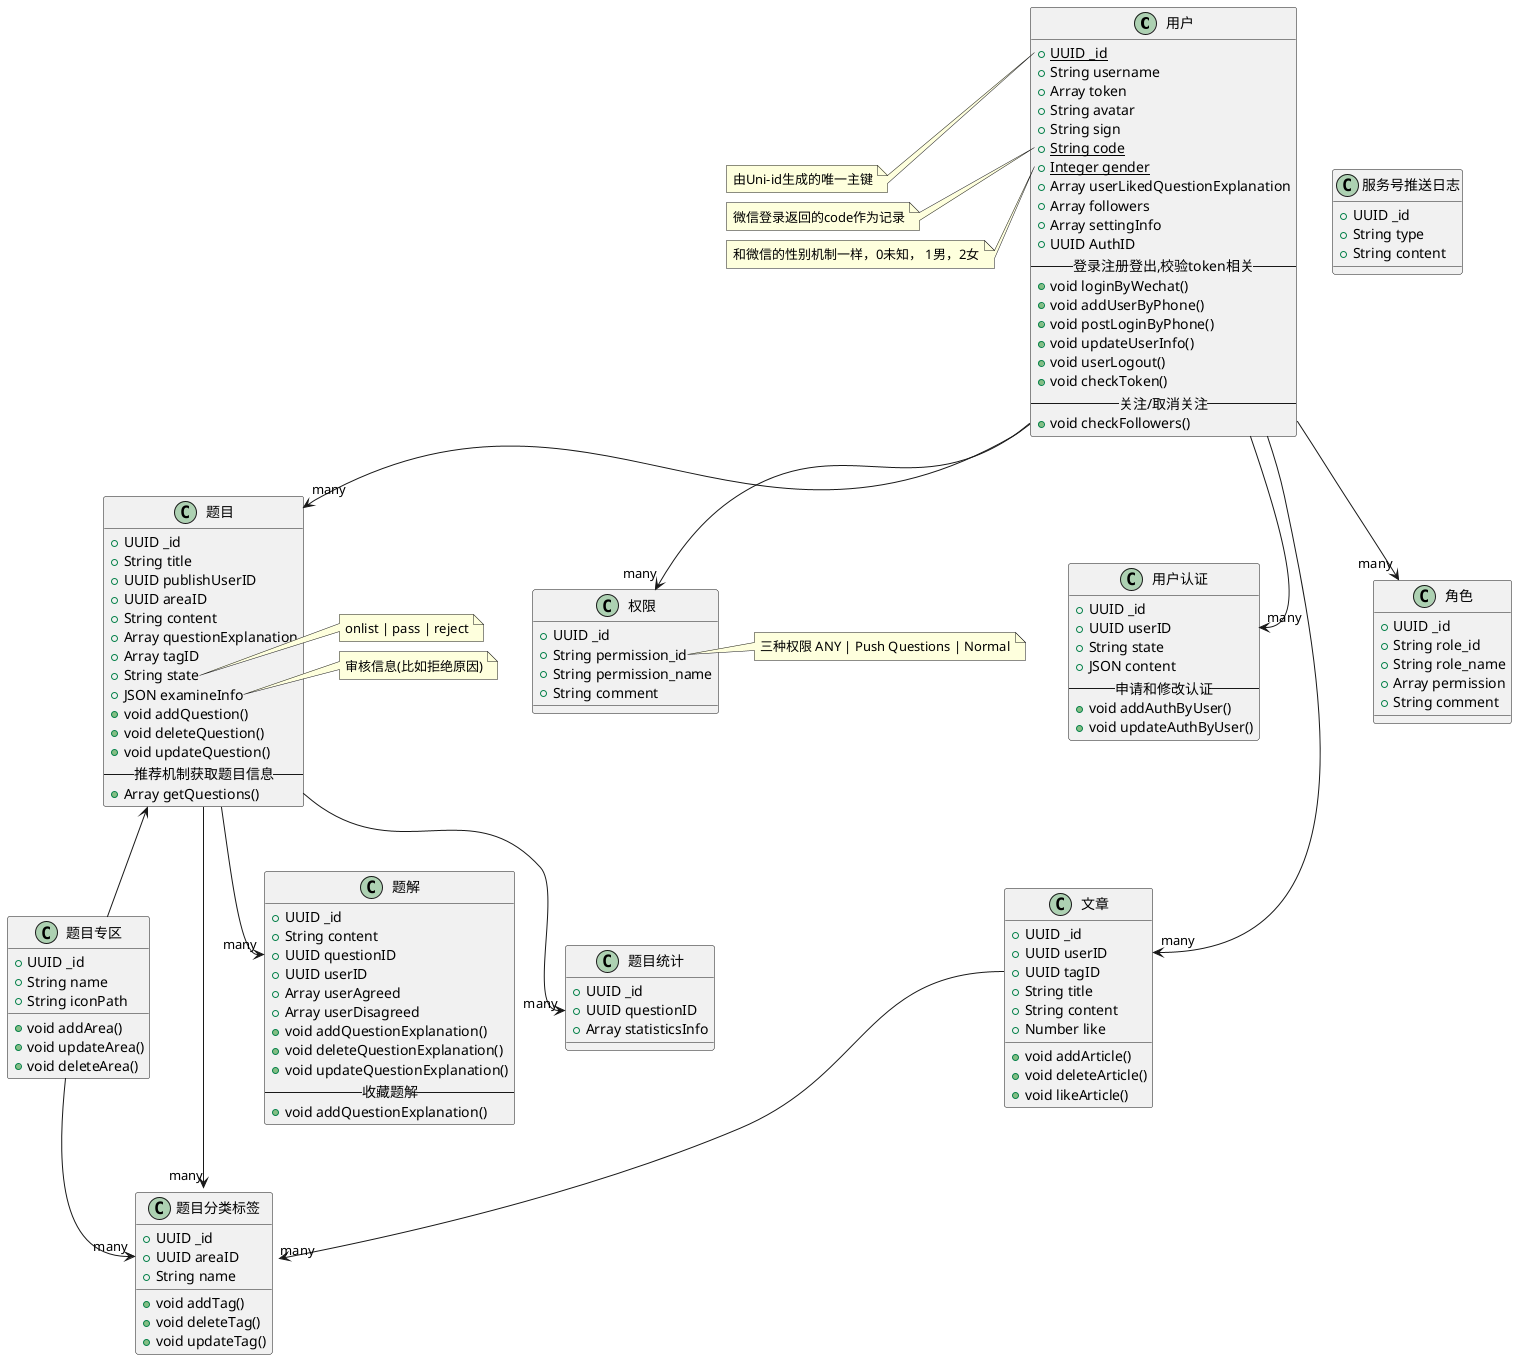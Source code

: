 @startuml
class 用户 {
    {static} +UUID _id
    +String username
    +Array token
    +String avatar
    +String sign
    {static} +String code
    {static} +Integer gender
    +Array userLikedQuestionExplanation
    +Array followers
    +Array settingInfo
    +UUID AuthID
    --登录注册登出,校验token相关--
    +void loginByWechat()
    +void addUserByPhone()
    +void postLoginByPhone()
    +void updateUserInfo()
    +void userLogout()
    +void checkToken()
    --关注/取消关注--
    +void checkFollowers()
}
class 用户认证{
    +UUID _id
    +UUID userID
    +String state
    +JSON content
    --申请和修改认证--
    +void addAuthByUser()
    +void updateAuthByUser()
}
class 题目专区 {
    +UUID _id
    +String name
    +String iconPath
    +void addArea()
    +void updateArea()
    +void deleteArea()
}
class 题目分类标签{
    +UUID _id
    +UUID areaID
    +String name
    +void addTag()
    +void deleteTag()
    +void updateTag()
}
class 题目 {
    +UUID _id
    +String title
    +UUID publishUserID
    +UUID areaID
    +String content
    +Array questionExplanation
    +Array tagID
    +String state
    +JSON examineInfo
    +void addQuestion()
    +void deleteQuestion()
    +void updateQuestion()
    --推荐机制获取题目信息--
    +Array getQuestions()
}
class 题解{
    +UUID _id
    +String content
    +UUID questionID
    +UUID userID
    +Array userAgreed
    +Array userDisagreed
    +void addQuestionExplanation()
    +void deleteQuestionExplanation()
    +void updateQuestionExplanation()
    --收藏题解--
    +void addQuestionExplanation()
}


class 文章{
    +UUID _id
    +UUID userID
    +UUID tagID
    +String title
    +String content
    +Number like
    +void addArticle()
    +void deleteArticle()
    +void likeArticle()
}

class 角色{
    +UUID _id
    +String role_id
    +String role_name
    +Array permission
    +String comment
}
class 权限{
    +UUID _id
    +String permission_id
    +String permission_name
    +String comment
}
class 题目统计{
    +UUID _id
    +UUID questionID
    +Array statisticsInfo
}
class 服务号推送日志{
    +UUID _id
    +String type
    +String content
}
题目专区 --> "many" 题目分类标签::areaID
用户 --> "many" 题目
用户 --> "many" 用户认证::userID
用户 --> "many" 文章::userID
用户 --> "many" 角色
用户 --> "many" 权限
文章::tagID --> "many" 题目分类标签
题目 --> "many" 题目分类标签
题目 <-- 题目专区
题目 --> "many" 题解::questionID
题目 --> "many" 题目统计::questionID
note left of 用户::_id
由Uni-id生成的唯一主键
end note
note left of 用户::code
微信登录返回的code作为记录
end note
note left of 用户::gender
和微信的性别机制一样，0未知， 1男，2女
end note
note right of 题目::state
onlist | pass | reject
end note
note right of 题目::examineInfo
审核信息(比如拒绝原因)
end note
note right of 权限::permission_id
三种权限 ANY | Push Questions | Normal
end note
@enduml